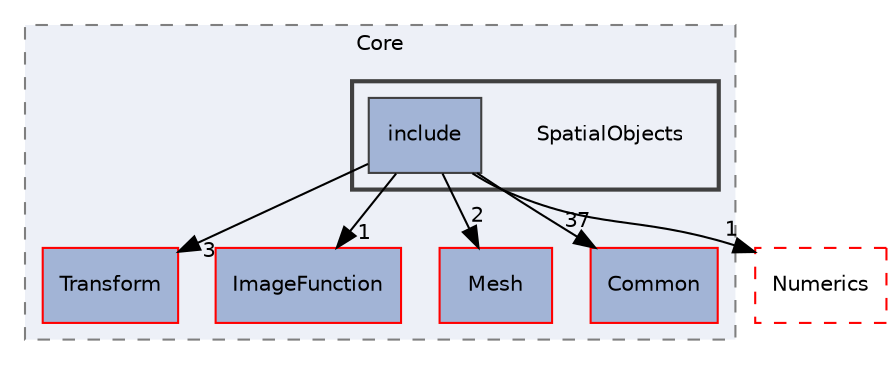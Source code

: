 digraph "SpatialObjects"
{
 // LATEX_PDF_SIZE
  edge [fontname="Helvetica",fontsize="10",labelfontname="Helvetica",labelfontsize="10"];
  node [fontname="Helvetica",fontsize="10",shape=record];
  compound=true
  subgraph clusterdir_cac7f9cecb9aa42a0bd05452dddd8a21 {
    graph [ bgcolor="#edf0f7", pencolor="grey50", style="filled,dashed,", label="Core", fontname="Helvetica", fontsize="10", URL="dir_cac7f9cecb9aa42a0bd05452dddd8a21.html"]
  dir_6a74394530d20d7df929c672ed9fa8ba [shape=box, label="Transform", style="filled,", fillcolor="#a2b4d6", color="red", URL="dir_6a74394530d20d7df929c672ed9fa8ba.html"];
  dir_74281b52246cd7f0eb098df131413d14 [shape=box, label="ImageFunction", style="filled,", fillcolor="#a2b4d6", color="red", URL="dir_74281b52246cd7f0eb098df131413d14.html"];
  dir_ccbf6776bad025584c31b55d4bd83604 [shape=box, label="Mesh", style="filled,", fillcolor="#a2b4d6", color="red", URL="dir_ccbf6776bad025584c31b55d4bd83604.html"];
  dir_d38764bbd2ed2fce86b6f67aad6c8758 [shape=box, label="Common", style="filled,", fillcolor="#a2b4d6", color="red", URL="dir_d38764bbd2ed2fce86b6f67aad6c8758.html"];
  subgraph clusterdir_1bee2fb34076721d08fafd9564ef7a27 {
    graph [ bgcolor="#edf0f7", pencolor="grey25", style="filled,bold,", label="", fontname="Helvetica", fontsize="10", URL="dir_1bee2fb34076721d08fafd9564ef7a27.html"]
    dir_1bee2fb34076721d08fafd9564ef7a27 [shape=plaintext, label="SpatialObjects"];
  dir_1d354a03290ff429ac5f31238dc218f2 [shape=box, label="include", style="filled,", fillcolor="#a2b4d6", color="grey25", URL="dir_1d354a03290ff429ac5f31238dc218f2.html"];
  }
  }
  dir_57605c80b6a7e87d0adba2f2655cc3cb [shape=box, label="Numerics", style="dashed,", fillcolor="#edf0f7", color="red", URL="dir_57605c80b6a7e87d0adba2f2655cc3cb.html"];
  dir_1d354a03290ff429ac5f31238dc218f2->dir_57605c80b6a7e87d0adba2f2655cc3cb [headlabel="1", labeldistance=1.5 headhref="dir_000070_000210.html"];
  dir_1d354a03290ff429ac5f31238dc218f2->dir_6a74394530d20d7df929c672ed9fa8ba [headlabel="3", labeldistance=1.5 headhref="dir_000070_000236.html"];
  dir_1d354a03290ff429ac5f31238dc218f2->dir_74281b52246cd7f0eb098df131413d14 [headlabel="1", labeldistance=1.5 headhref="dir_000070_000052.html"];
  dir_1d354a03290ff429ac5f31238dc218f2->dir_ccbf6776bad025584c31b55d4bd83604 [headlabel="2", labeldistance=1.5 headhref="dir_000070_000192.html"];
  dir_1d354a03290ff429ac5f31238dc218f2->dir_d38764bbd2ed2fce86b6f67aad6c8758 [headlabel="37", labeldistance=1.5 headhref="dir_000070_000010.html"];
}
